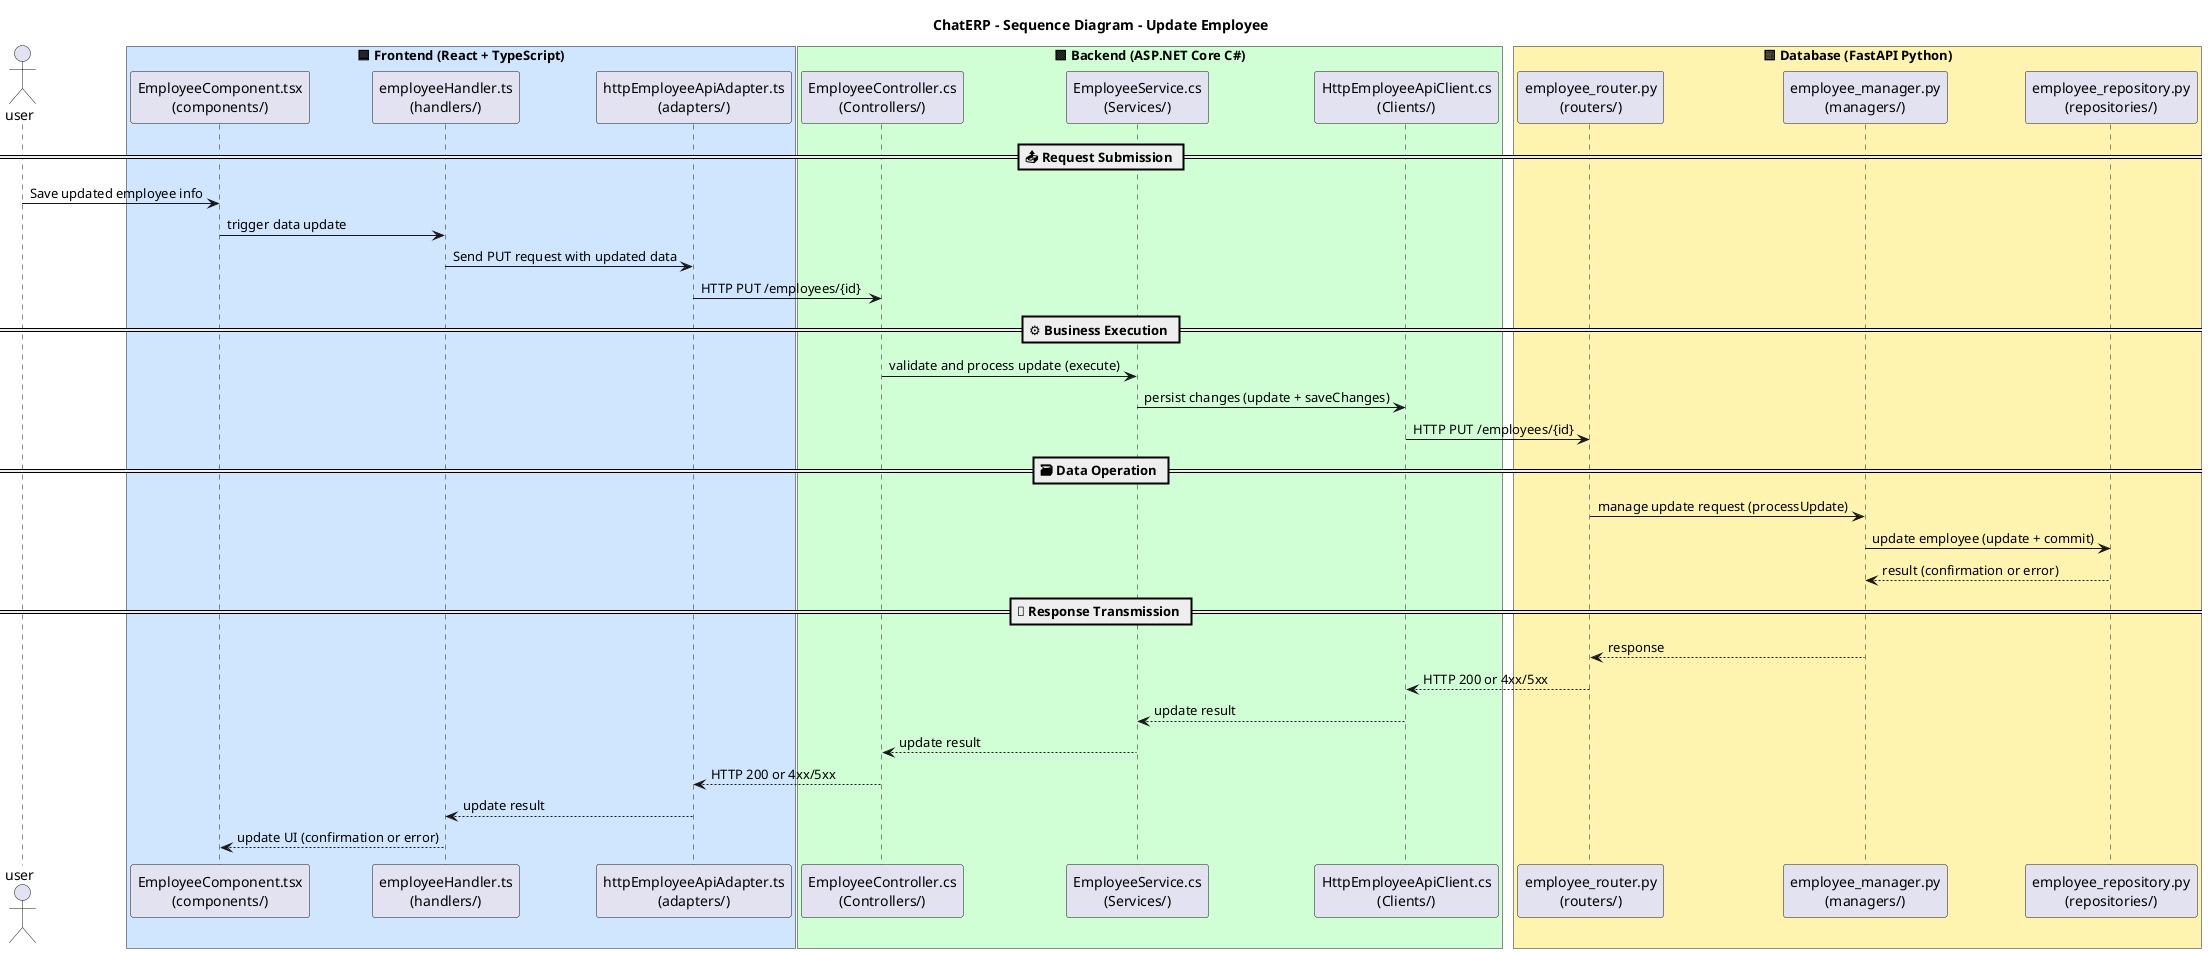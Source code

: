 ﻿@startuml SequenceDiagram - UCS-UC-03 — Modifier un employé

title ChatERP – Sequence Diagram – Update Employee

actor user

box "🟦 Frontend (React + TypeScript)" #D0E6FF
  participant "EmployeeComponent.tsx\n(components/)" as employeeComponent
  participant "employeeHandler.ts\n(handlers/)" as employeeHandler
  participant "httpEmployeeApiAdapter.ts\n(adapters/)" as employeeAdapter
end box

box "🟩 Backend (ASP.NET Core C#)" #D0FFD6
  participant "EmployeeController.cs\n(Controllers/)" as controller
  participant "EmployeeService.cs\n(Services/)" as service
  participant "HttpEmployeeApiClient.cs\n(Clients/)" as repositoryClient
end box

box "🟨 Database (FastAPI Python)" #FFF3B0
  participant "employee_router.py\n(routers/)" as router
  participant "employee_manager.py\n(managers/)" as manager
  participant "employee_repository.py\n(repositories/)" as repository
end box

== 📤 Request Submission ==
user -> employeeComponent: Save updated employee info
employeeComponent -> employeeHandler: trigger data update
employeeHandler -> employeeAdapter: Send PUT request with updated data
employeeAdapter -> controller: HTTP PUT /employees/{id}

== ⚙️ Business Execution ==  
controller -> service: validate and process update (execute)  
service -> repositoryClient: persist changes (update + saveChanges)  
repositoryClient -> router: HTTP PUT /employees/{id}  

== 🗃️ Data Operation ==  
router -> manager: manage update request (processUpdate)  
manager -> repository: update employee (update + commit)  
repository --> manager: result (confirmation or error)  

== 📩 Response Transmission ==  
manager --> router: response  
router --> repositoryClient: HTTP 200 or 4xx/5xx
repositoryClient --> service: update result  
service --> controller: update result  
controller --> employeeAdapter: HTTP 200 or 4xx/5xx
employeeAdapter --> employeeHandler: update result  
employeeHandler --> employeeComponent: update UI (confirmation or error)

@enduml
